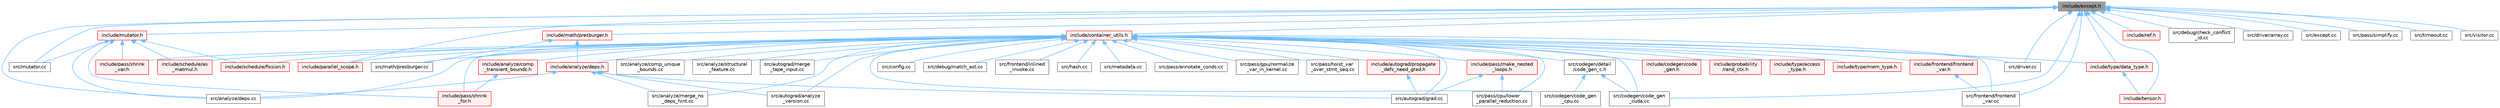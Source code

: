 digraph "include/except.h"
{
 // LATEX_PDF_SIZE
  bgcolor="transparent";
  edge [fontname=Helvetica,fontsize=10,labelfontname=Helvetica,labelfontsize=10];
  node [fontname=Helvetica,fontsize=10,shape=box,height=0.2,width=0.4];
  Node1 [label="include/except.h",height=0.2,width=0.4,color="gray40", fillcolor="grey60", style="filled", fontcolor="black",tooltip=" "];
  Node1 -> Node2 [dir="back",color="steelblue1",style="solid"];
  Node2 [label="include/container_utils.h",height=0.2,width=0.4,color="red", fillcolor="#FFF0F0", style="filled",URL="$container__utils_8h.html",tooltip=" "];
  Node2 -> Node3 [dir="back",color="steelblue1",style="solid"];
  Node3 [label="include/analyze/comp\l_transient_bounds.h",height=0.2,width=0.4,color="red", fillcolor="#FFF0F0", style="filled",URL="$comp__transient__bounds_8h.html",tooltip=" "];
  Node3 -> Node43 [dir="back",color="steelblue1",style="solid"];
  Node43 [label="include/pass/shrink\l_for.h",height=0.2,width=0.4,color="red", fillcolor="#FFF0F0", style="filled",URL="$shrink__for_8h.html",tooltip=" "];
  Node2 -> Node45 [dir="back",color="steelblue1",style="solid"];
  Node45 [label="include/analyze/deps.h",height=0.2,width=0.4,color="red", fillcolor="#FFF0F0", style="filled",URL="$deps_8h.html",tooltip=" "];
  Node45 -> Node47 [dir="back",color="steelblue1",style="solid"];
  Node47 [label="src/analyze/deps.cc",height=0.2,width=0.4,color="grey40", fillcolor="white", style="filled",URL="$deps_8cc.html",tooltip=" "];
  Node45 -> Node48 [dir="back",color="steelblue1",style="solid"];
  Node48 [label="src/analyze/merge_no\l_deps_hint.cc",height=0.2,width=0.4,color="grey40", fillcolor="white", style="filled",URL="$merge__no__deps__hint_8cc.html",tooltip=" "];
  Node45 -> Node39 [dir="back",color="steelblue1",style="solid"];
  Node39 [label="src/autograd/analyze\l_version.cc",height=0.2,width=0.4,color="grey40", fillcolor="white", style="filled",URL="$analyze__version_8cc.html",tooltip=" "];
  Node45 -> Node21 [dir="back",color="steelblue1",style="solid"];
  Node21 [label="src/autograd/grad.cc",height=0.2,width=0.4,color="grey40", fillcolor="white", style="filled",URL="$grad_8cc.html",tooltip=" "];
  Node2 -> Node66 [dir="back",color="steelblue1",style="solid"];
  Node66 [label="include/autograd/propagate\l_defs_need_grad.h",height=0.2,width=0.4,color="red", fillcolor="#FFF0F0", style="filled",URL="$propagate__defs__need__grad_8h.html",tooltip=" "];
  Node66 -> Node21 [dir="back",color="steelblue1",style="solid"];
  Node2 -> Node68 [dir="back",color="steelblue1",style="solid"];
  Node68 [label="include/codegen/code\l_gen.h",height=0.2,width=0.4,color="red", fillcolor="#FFF0F0", style="filled",URL="$include_2codegen_2code__gen_8h.html",tooltip=" "];
  Node2 -> Node79 [dir="back",color="steelblue1",style="solid"];
  Node79 [label="include/frontend/frontend\l_var.h",height=0.2,width=0.4,color="red", fillcolor="#FFF0F0", style="filled",URL="$frontend__var_8h.html",tooltip=" "];
  Node79 -> Node82 [dir="back",color="steelblue1",style="solid"];
  Node82 [label="src/frontend/frontend\l_var.cc",height=0.2,width=0.4,color="grey40", fillcolor="white", style="filled",URL="$frontend__var_8cc.html",tooltip=" "];
  Node2 -> Node83 [dir="back",color="steelblue1",style="solid"];
  Node83 [label="include/parallel_scope.h",height=0.2,width=0.4,color="red", fillcolor="#FFF0F0", style="filled",URL="$parallel__scope_8h.html",tooltip=" "];
  Node2 -> Node232 [dir="back",color="steelblue1",style="solid"];
  Node232 [label="include/pass/make_nested\l_loops.h",height=0.2,width=0.4,color="red", fillcolor="#FFF0F0", style="filled",URL="$make__nested__loops_8h.html",tooltip=" "];
  Node232 -> Node21 [dir="back",color="steelblue1",style="solid"];
  Node232 -> Node24 [dir="back",color="steelblue1",style="solid"];
  Node24 [label="src/pass/cpu/lower\l_parallel_reduction.cc",height=0.2,width=0.4,color="grey40", fillcolor="white", style="filled",URL="$cpu_2lower__parallel__reduction_8cc.html",tooltip=" "];
  Node2 -> Node43 [dir="back",color="steelblue1",style="solid"];
  Node2 -> Node8 [dir="back",color="steelblue1",style="solid"];
  Node8 [label="include/pass/shrink\l_var.h",height=0.2,width=0.4,color="red", fillcolor="#FFF0F0", style="filled",URL="$shrink__var_8h.html",tooltip=" "];
  Node2 -> Node237 [dir="back",color="steelblue1",style="solid"];
  Node237 [label="include/probability\l/rand_ctx.h",height=0.2,width=0.4,color="red", fillcolor="#FFF0F0", style="filled",URL="$rand__ctx_8h.html",tooltip=" "];
  Node2 -> Node131 [dir="back",color="steelblue1",style="solid"];
  Node131 [label="include/schedule/as\l_matmul.h",height=0.2,width=0.4,color="red", fillcolor="#FFF0F0", style="filled",URL="$as__matmul_8h.html",tooltip=" "];
  Node2 -> Node133 [dir="back",color="steelblue1",style="solid"];
  Node133 [label="include/schedule/fission.h",height=0.2,width=0.4,color="red", fillcolor="#FFF0F0", style="filled",URL="$fission_8h.html",tooltip=" "];
  Node2 -> Node239 [dir="back",color="steelblue1",style="solid"];
  Node239 [label="include/type/access\l_type.h",height=0.2,width=0.4,color="red", fillcolor="#FFF0F0", style="filled",URL="$access__type_8h.html",tooltip=" "];
  Node2 -> Node252 [dir="back",color="steelblue1",style="solid"];
  Node252 [label="include/type/data_type.h",height=0.2,width=0.4,color="red", fillcolor="#FFF0F0", style="filled",URL="$data__type_8h.html",tooltip=" "];
  Node252 -> Node267 [dir="back",color="steelblue1",style="solid"];
  Node267 [label="include/tensor.h",height=0.2,width=0.4,color="red", fillcolor="#FFF0F0", style="filled",URL="$tensor_8h.html",tooltip=" "];
  Node2 -> Node271 [dir="back",color="steelblue1",style="solid"];
  Node271 [label="include/type/mem_type.h",height=0.2,width=0.4,color="red", fillcolor="#FFF0F0", style="filled",URL="$mem__type_8h.html",tooltip=" "];
  Node2 -> Node38 [dir="back",color="steelblue1",style="solid"];
  Node38 [label="src/analyze/comp_unique\l_bounds.cc",height=0.2,width=0.4,color="grey40", fillcolor="white", style="filled",URL="$comp__unique__bounds_8cc.html",tooltip=" "];
  Node2 -> Node47 [dir="back",color="steelblue1",style="solid"];
  Node2 -> Node48 [dir="back",color="steelblue1",style="solid"];
  Node2 -> Node7 [dir="back",color="steelblue1",style="solid"];
  Node7 [label="src/analyze/structural\l_feature.cc",height=0.2,width=0.4,color="grey40", fillcolor="white", style="filled",URL="$structural__feature_8cc.html",tooltip=" "];
  Node2 -> Node39 [dir="back",color="steelblue1",style="solid"];
  Node2 -> Node21 [dir="back",color="steelblue1",style="solid"];
  Node2 -> Node110 [dir="back",color="steelblue1",style="solid"];
  Node110 [label="src/autograd/merge\l_tape_input.cc",height=0.2,width=0.4,color="grey40", fillcolor="white", style="filled",URL="$merge__tape__input_8cc.html",tooltip=" "];
  Node2 -> Node22 [dir="back",color="steelblue1",style="solid"];
  Node22 [label="src/codegen/code_gen\l_cpu.cc",height=0.2,width=0.4,color="grey40", fillcolor="white", style="filled",URL="$code__gen__cpu_8cc.html",tooltip=" "];
  Node2 -> Node23 [dir="back",color="steelblue1",style="solid"];
  Node23 [label="src/codegen/code_gen\l_cuda.cc",height=0.2,width=0.4,color="grey40", fillcolor="white", style="filled",URL="$code__gen__cuda_8cc.html",tooltip=" "];
  Node2 -> Node73 [dir="back",color="steelblue1",style="solid"];
  Node73 [label="src/codegen/detail\l/code_gen_c.h",height=0.2,width=0.4,color="grey40", fillcolor="white", style="filled",URL="$src_2codegen_2detail_2code__gen__c_8h.html",tooltip=" "];
  Node73 -> Node22 [dir="back",color="steelblue1",style="solid"];
  Node73 -> Node23 [dir="back",color="steelblue1",style="solid"];
  Node2 -> Node249 [dir="back",color="steelblue1",style="solid"];
  Node249 [label="src/config.cc",height=0.2,width=0.4,color="grey40", fillcolor="white", style="filled",URL="$config_8cc.html",tooltip=" "];
  Node2 -> Node183 [dir="back",color="steelblue1",style="solid"];
  Node183 [label="src/debug/match_ast.cc",height=0.2,width=0.4,color="grey40", fillcolor="white", style="filled",URL="$match__ast_8cc.html",tooltip=" "];
  Node2 -> Node177 [dir="back",color="steelblue1",style="solid"];
  Node177 [label="src/driver.cc",height=0.2,width=0.4,color="grey40", fillcolor="white", style="filled",URL="$driver_8cc.html",tooltip=" "];
  Node2 -> Node82 [dir="back",color="steelblue1",style="solid"];
  Node2 -> Node81 [dir="back",color="steelblue1",style="solid"];
  Node81 [label="src/frontend/inlined\l_invoke.cc",height=0.2,width=0.4,color="grey40", fillcolor="white", style="filled",URL="$inlined__invoke_8cc.html",tooltip=" "];
  Node2 -> Node208 [dir="back",color="steelblue1",style="solid"];
  Node208 [label="src/hash.cc",height=0.2,width=0.4,color="grey40", fillcolor="white", style="filled",URL="$hash_8cc.html",tooltip=" "];
  Node2 -> Node256 [dir="back",color="steelblue1",style="solid"];
  Node256 [label="src/math/presburger.cc",height=0.2,width=0.4,color="grey40", fillcolor="white", style="filled",URL="$presburger_8cc.html",tooltip=" "];
  Node2 -> Node210 [dir="back",color="steelblue1",style="solid"];
  Node210 [label="src/metadata.cc",height=0.2,width=0.4,color="grey40", fillcolor="white", style="filled",URL="$metadata_8cc.html",tooltip=" "];
  Node2 -> Node169 [dir="back",color="steelblue1",style="solid"];
  Node169 [label="src/pass/annotate_conds.cc",height=0.2,width=0.4,color="grey40", fillcolor="white", style="filled",URL="$annotate__conds_8cc.html",tooltip=" "];
  Node2 -> Node24 [dir="back",color="steelblue1",style="solid"];
  Node2 -> Node25 [dir="back",color="steelblue1",style="solid"];
  Node25 [label="src/pass/gpu/normalize\l_var_in_kernel.cc",height=0.2,width=0.4,color="grey40", fillcolor="white", style="filled",URL="$normalize__var__in__kernel_8cc.html",tooltip=" "];
  Node2 -> Node160 [dir="back",color="steelblue1",style="solid"];
  Node160 [label="src/pass/hoist_var\l_over_stmt_seq.cc",height=0.2,width=0.4,color="grey40", fillcolor="white", style="filled",URL="$hoist__var__over__stmt__seq_8cc.html",tooltip=" "];
  Node1 -> Node255 [dir="back",color="steelblue1",style="solid"];
  Node255 [label="include/math/presburger.h",height=0.2,width=0.4,color="red", fillcolor="#FFF0F0", style="filled",URL="$presburger_8h.html",tooltip=" "];
  Node255 -> Node45 [dir="back",color="steelblue1",style="solid"];
  Node255 -> Node256 [dir="back",color="steelblue1",style="solid"];
  Node1 -> Node214 [dir="back",color="steelblue1",style="solid"];
  Node214 [label="include/mutator.h",height=0.2,width=0.4,color="red", fillcolor="#FFF0F0", style="filled",URL="$mutator_8h.html",tooltip=" "];
  Node214 -> Node43 [dir="back",color="steelblue1",style="solid"];
  Node214 -> Node8 [dir="back",color="steelblue1",style="solid"];
  Node214 -> Node131 [dir="back",color="steelblue1",style="solid"];
  Node214 -> Node133 [dir="back",color="steelblue1",style="solid"];
  Node214 -> Node47 [dir="back",color="steelblue1",style="solid"];
  Node214 -> Node231 [dir="back",color="steelblue1",style="solid"];
  Node231 [label="src/mutator.cc",height=0.2,width=0.4,color="grey40", fillcolor="white", style="filled",URL="$mutator_8cc.html",tooltip=" "];
  Node1 -> Node83 [dir="back",color="steelblue1",style="solid"];
  Node1 -> Node272 [dir="back",color="steelblue1",style="solid"];
  Node272 [label="include/ref.h",height=0.2,width=0.4,color="red", fillcolor="#FFF0F0", style="filled",URL="$ref_8h.html",tooltip=" "];
  Node1 -> Node267 [dir="back",color="steelblue1",style="solid"];
  Node1 -> Node252 [dir="back",color="steelblue1",style="solid"];
  Node1 -> Node47 [dir="back",color="steelblue1",style="solid"];
  Node1 -> Node23 [dir="back",color="steelblue1",style="solid"];
  Node1 -> Node156 [dir="back",color="steelblue1",style="solid"];
  Node156 [label="src/debug/check_conflict\l_id.cc",height=0.2,width=0.4,color="grey40", fillcolor="white", style="filled",URL="$check__conflict__id_8cc.html",tooltip=" "];
  Node1 -> Node177 [dir="back",color="steelblue1",style="solid"];
  Node1 -> Node248 [dir="back",color="steelblue1",style="solid"];
  Node248 [label="src/driver/array.cc",height=0.2,width=0.4,color="grey40", fillcolor="white", style="filled",URL="$array_8cc.html",tooltip=" "];
  Node1 -> Node135 [dir="back",color="steelblue1",style="solid"];
  Node135 [label="src/except.cc",height=0.2,width=0.4,color="grey40", fillcolor="white", style="filled",URL="$except_8cc.html",tooltip=" "];
  Node1 -> Node82 [dir="back",color="steelblue1",style="solid"];
  Node1 -> Node231 [dir="back",color="steelblue1",style="solid"];
  Node1 -> Node28 [dir="back",color="steelblue1",style="solid"];
  Node28 [label="src/pass/simplify.cc",height=0.2,width=0.4,color="grey40", fillcolor="white", style="filled",URL="$simplify_8cc.html",tooltip=" "];
  Node1 -> Node278 [dir="back",color="steelblue1",style="solid"];
  Node278 [label="src/timeout.cc",height=0.2,width=0.4,color="grey40", fillcolor="white", style="filled",URL="$timeout_8cc.html",tooltip=" "];
  Node1 -> Node198 [dir="back",color="steelblue1",style="solid"];
  Node198 [label="src/visitor.cc",height=0.2,width=0.4,color="grey40", fillcolor="white", style="filled",URL="$visitor_8cc.html",tooltip=" "];
}
